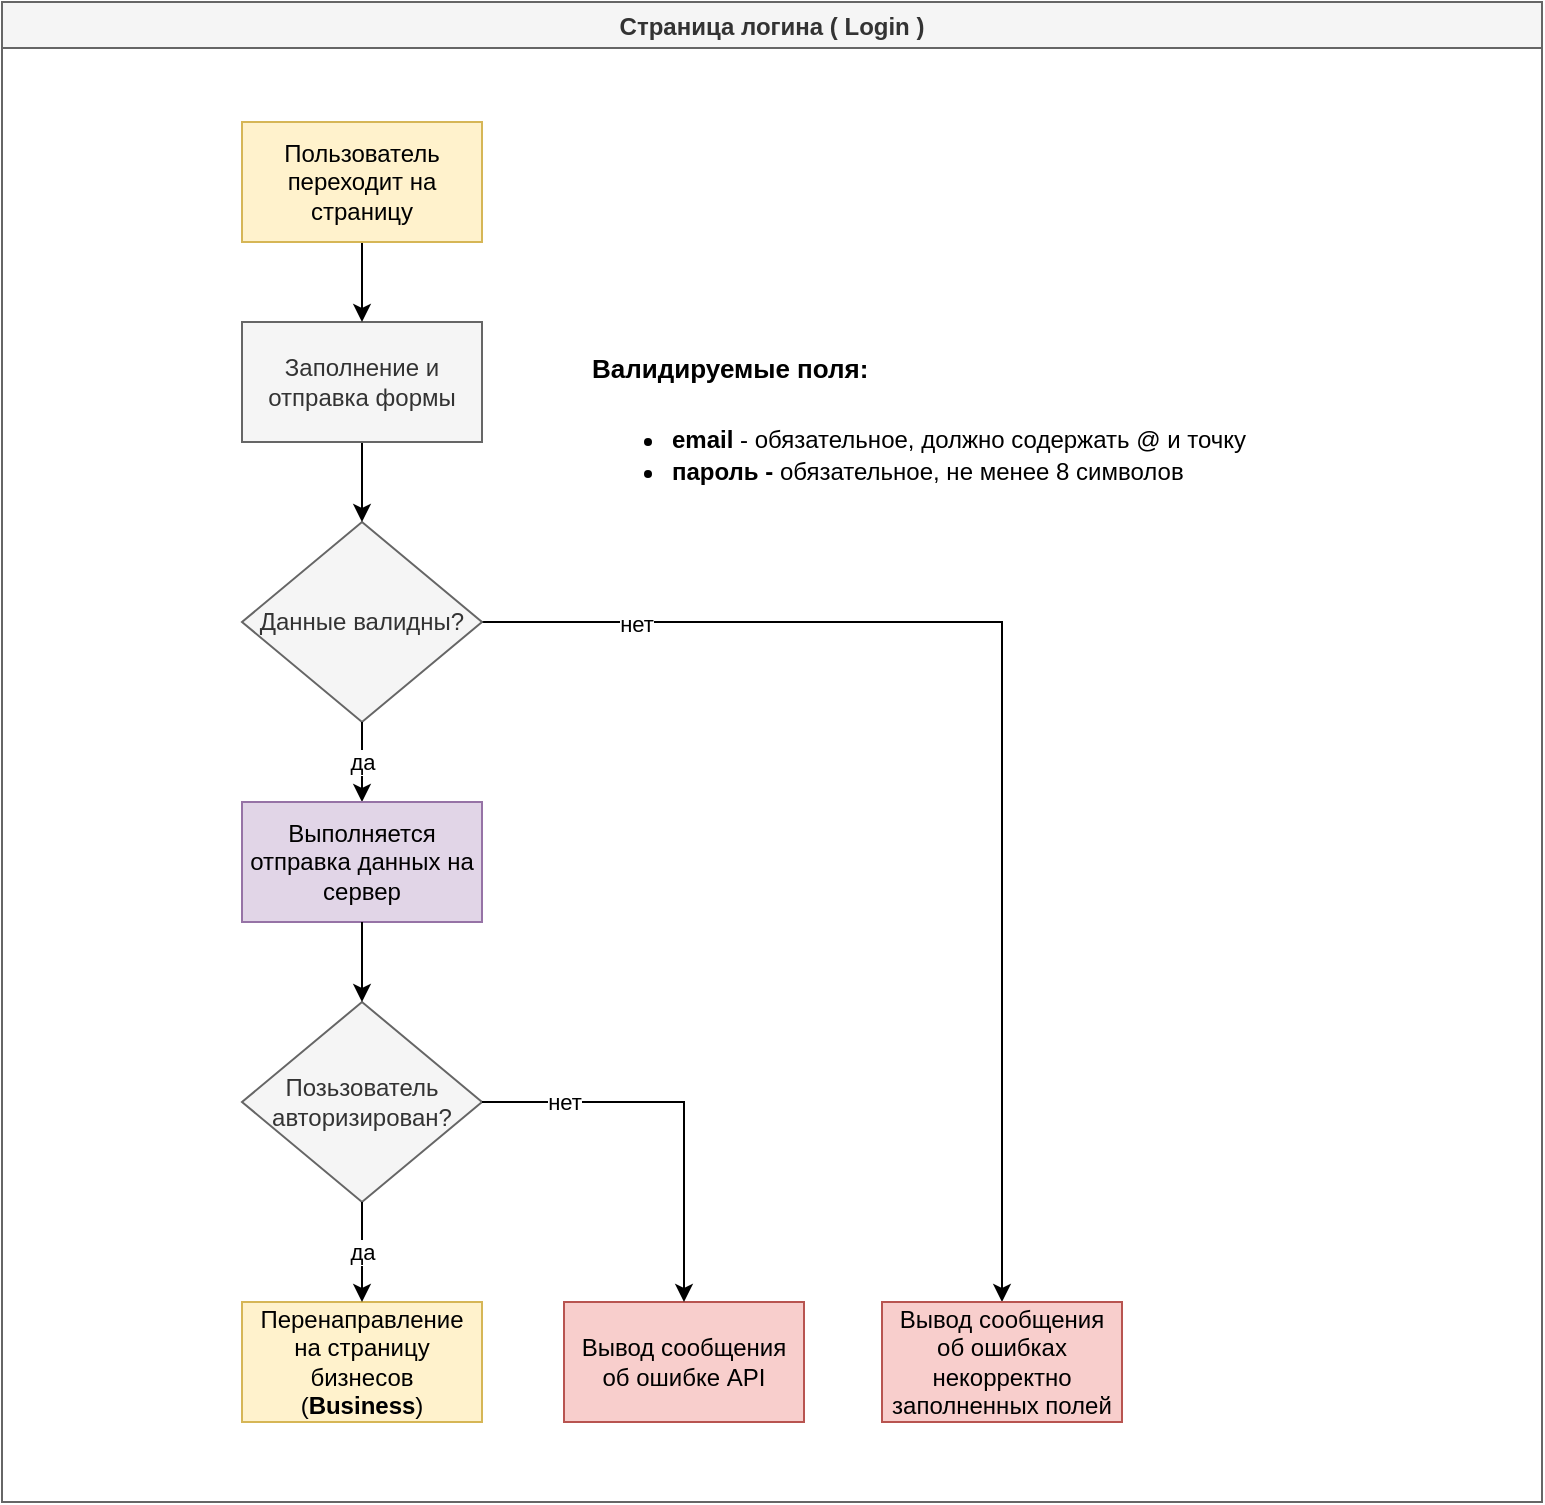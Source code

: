 <mxfile version="14.7.3" type="device"><diagram id="UsQceJL0fT46pP0gqpJ8" name="Страница 1"><mxGraphModel dx="211" dy="-621" grid="1" gridSize="10" guides="1" tooltips="1" connect="1" arrows="1" fold="1" page="1" pageScale="1" pageWidth="827" pageHeight="1169" math="0" shadow="0"><root><mxCell id="0"/><mxCell id="1" parent="0"/><mxCell id="jG2t0hn0fUyHjdOafFr9-10" value="Страница логина ( Login )" style="swimlane;fillColor=#f5f5f5;strokeColor=#666666;fontStyle=1;fontColor=#333333;" parent="1" vertex="1"><mxGeometry x="870" y="1200" width="770" height="750" as="geometry"/></mxCell><mxCell id="kazr-QeL_4faWOmN3yKg-1" style="edgeStyle=orthogonalEdgeStyle;rounded=0;orthogonalLoop=1;jettySize=auto;html=1;entryX=0.5;entryY=0;entryDx=0;entryDy=0;" parent="jG2t0hn0fUyHjdOafFr9-10" source="jG2t0hn0fUyHjdOafFr9-12" target="Z-_BoXHR45kOEjBqYnLG-6" edge="1"><mxGeometry relative="1" as="geometry"/></mxCell><mxCell id="kazr-QeL_4faWOmN3yKg-2" value="нет" style="edgeLabel;html=1;align=center;verticalAlign=middle;resizable=0;points=[];" parent="kazr-QeL_4faWOmN3yKg-1" vertex="1" connectable="0"><mxGeometry x="-0.743" y="-1" relative="1" as="geometry"><mxPoint as="offset"/></mxGeometry></mxCell><mxCell id="jG2t0hn0fUyHjdOafFr9-12" value="Данные валидны?" style="rhombus;whiteSpace=wrap;html=1;fillColor=#f5f5f5;strokeColor=#666666;strokeWidth=1;fontColor=#333333;" parent="jG2t0hn0fUyHjdOafFr9-10" vertex="1"><mxGeometry x="120" y="260" width="120" height="100" as="geometry"/></mxCell><mxCell id="Z-_BoXHR45kOEjBqYnLG-1" style="edgeStyle=orthogonalEdgeStyle;rounded=0;orthogonalLoop=1;jettySize=auto;html=1;exitX=0.5;exitY=1;exitDx=0;exitDy=0;entryX=0.5;entryY=0;entryDx=0;entryDy=0;" parent="jG2t0hn0fUyHjdOafFr9-10" source="jG2t0hn0fUyHjdOafFr9-14" target="jG2t0hn0fUyHjdOafFr9-12" edge="1"><mxGeometry relative="1" as="geometry"/></mxCell><mxCell id="jG2t0hn0fUyHjdOafFr9-14" value="Заполнение и отправка формы" style="rounded=0;whiteSpace=wrap;html=1;fillColor=#f5f5f5;strokeColor=#666666;fontColor=#333333;" parent="jG2t0hn0fUyHjdOafFr9-10" vertex="1"><mxGeometry x="120" y="160" width="120" height="60" as="geometry"/></mxCell><mxCell id="jG2t0hn0fUyHjdOafFr9-21" value="да" style="edgeStyle=orthogonalEdgeStyle;rounded=0;orthogonalLoop=1;jettySize=auto;html=1;entryX=0.5;entryY=0;entryDx=0;entryDy=0;" parent="jG2t0hn0fUyHjdOafFr9-10" source="jG2t0hn0fUyHjdOafFr9-12" target="jG2t0hn0fUyHjdOafFr9-55" edge="1"><mxGeometry relative="1" as="geometry"><mxPoint x="39" y="499" as="targetPoint"/></mxGeometry></mxCell><mxCell id="jG2t0hn0fUyHjdOafFr9-55" value="Выполняется отправка данных на сервер" style="rounded=0;whiteSpace=wrap;html=1;fillColor=#e1d5e7;strokeColor=#9673a6;" parent="jG2t0hn0fUyHjdOafFr9-10" vertex="1"><mxGeometry x="120" y="400" width="120" height="60" as="geometry"/></mxCell><mxCell id="jG2t0hn0fUyHjdOafFr9-59" value="Позьзователь авторизирован?" style="rhombus;whiteSpace=wrap;html=1;rounded=0;strokeColor=#666666;fillColor=#f5f5f5;direction=south;fontColor=#333333;" parent="jG2t0hn0fUyHjdOafFr9-10" vertex="1"><mxGeometry x="120" y="500" width="120" height="100" as="geometry"/></mxCell><mxCell id="jG2t0hn0fUyHjdOafFr9-60" value="" style="edgeStyle=orthogonalEdgeStyle;rounded=0;orthogonalLoop=1;jettySize=auto;html=1;" parent="jG2t0hn0fUyHjdOafFr9-10" source="jG2t0hn0fUyHjdOafFr9-55" target="jG2t0hn0fUyHjdOafFr9-59" edge="1"><mxGeometry relative="1" as="geometry"/></mxCell><mxCell id="jG2t0hn0fUyHjdOafFr9-64" style="edgeStyle=orthogonalEdgeStyle;rounded=0;orthogonalLoop=1;jettySize=auto;html=1;exitX=0.5;exitY=1;exitDx=0;exitDy=0;entryX=0.5;entryY=0;entryDx=0;entryDy=0;" parent="jG2t0hn0fUyHjdOafFr9-10" source="jG2t0hn0fUyHjdOafFr9-62" target="jG2t0hn0fUyHjdOafFr9-14" edge="1"><mxGeometry relative="1" as="geometry"/></mxCell><mxCell id="jG2t0hn0fUyHjdOafFr9-62" value="Пользователь переходит на страницу" style="whiteSpace=wrap;html=1;rounded=0;strokeColor=#d6b656;fillColor=#fff2cc;" parent="jG2t0hn0fUyHjdOafFr9-10" vertex="1"><mxGeometry x="120" y="60" width="120" height="60" as="geometry"/></mxCell><mxCell id="jG2t0hn0fUyHjdOafFr9-69" value="Перенаправление на страницу бизнесов &lt;br&gt;(&lt;b&gt;Business&lt;/b&gt;)" style="whiteSpace=wrap;html=1;rounded=0;strokeColor=#d6b656;fillColor=#fff2cc;" parent="jG2t0hn0fUyHjdOafFr9-10" vertex="1"><mxGeometry x="120" y="650" width="120" height="60" as="geometry"/></mxCell><mxCell id="jG2t0hn0fUyHjdOafFr9-70" value="да" style="edgeStyle=orthogonalEdgeStyle;rounded=0;orthogonalLoop=1;jettySize=auto;html=1;" parent="jG2t0hn0fUyHjdOafFr9-10" source="jG2t0hn0fUyHjdOafFr9-59" target="jG2t0hn0fUyHjdOafFr9-69" edge="1"><mxGeometry relative="1" as="geometry"/></mxCell><mxCell id="Z-_BoXHR45kOEjBqYnLG-6" value="Вывод сообщения об ошибках некорректно заполненных полей" style="whiteSpace=wrap;html=1;rounded=0;strokeColor=#b85450;fillColor=#f8cecc;" parent="jG2t0hn0fUyHjdOafFr9-10" vertex="1"><mxGeometry x="440" y="650" width="120" height="60" as="geometry"/></mxCell><mxCell id="Z-_BoXHR45kOEjBqYnLG-7" value="&lt;h1&gt;&lt;font style=&quot;font-size: 13px&quot;&gt;Валидируемые поля:&lt;/font&gt;&lt;/h1&gt;&lt;div&gt;&lt;ul&gt;&lt;li&gt;&lt;font style=&quot;font-size: 13px&quot;&gt;&lt;b style=&quot;font-size: 12px&quot;&gt;email&lt;/b&gt;&lt;span style=&quot;font-size: 12px&quot;&gt;&amp;nbsp;- обязательное, должно содержать @ и точку&lt;/span&gt;&lt;br&gt;&lt;/font&gt;&lt;/li&gt;&lt;li&gt;&lt;font style=&quot;font-size: 13px&quot;&gt;&lt;span style=&quot;font-size: 12px&quot;&gt;&lt;b&gt;пароль -&lt;/b&gt;&amp;nbsp;обязательное, не менее 8 символов&lt;br&gt;&lt;/span&gt;&lt;/font&gt;&lt;/li&gt;&lt;/ul&gt;&lt;/div&gt;&lt;p&gt;&lt;br&gt;&lt;/p&gt;" style="text;html=1;strokeColor=none;fillColor=none;spacing=5;spacingTop=-20;whiteSpace=wrap;overflow=hidden;rounded=0;" parent="jG2t0hn0fUyHjdOafFr9-10" vertex="1"><mxGeometry x="290" y="160" width="350" height="90" as="geometry"/></mxCell><mxCell id="jG2t0hn0fUyHjdOafFr9-73" value="Вывод сообщения об ошибке API" style="whiteSpace=wrap;html=1;rounded=0;strokeColor=#b85450;fillColor=#f8cecc;" parent="jG2t0hn0fUyHjdOafFr9-10" vertex="1"><mxGeometry x="281" y="650" width="120" height="60" as="geometry"/></mxCell><mxCell id="jG2t0hn0fUyHjdOafFr9-74" value="нет" style="edgeStyle=orthogonalEdgeStyle;rounded=0;orthogonalLoop=1;jettySize=auto;html=1;" parent="jG2t0hn0fUyHjdOafFr9-10" source="jG2t0hn0fUyHjdOafFr9-59" target="jG2t0hn0fUyHjdOafFr9-73" edge="1"><mxGeometry x="-0.595" relative="1" as="geometry"><mxPoint as="offset"/></mxGeometry></mxCell></root></mxGraphModel></diagram></mxfile>